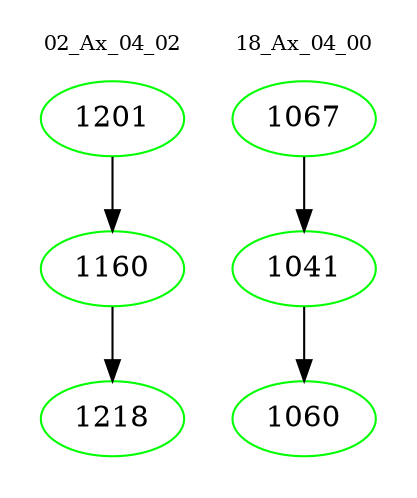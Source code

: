 digraph{
subgraph cluster_0 {
color = white
label = "02_Ax_04_02";
fontsize=10;
T0_1201 [label="1201", color="green"]
T0_1201 -> T0_1160 [color="black"]
T0_1160 [label="1160", color="green"]
T0_1160 -> T0_1218 [color="black"]
T0_1218 [label="1218", color="green"]
}
subgraph cluster_1 {
color = white
label = "18_Ax_04_00";
fontsize=10;
T1_1067 [label="1067", color="green"]
T1_1067 -> T1_1041 [color="black"]
T1_1041 [label="1041", color="green"]
T1_1041 -> T1_1060 [color="black"]
T1_1060 [label="1060", color="green"]
}
}
